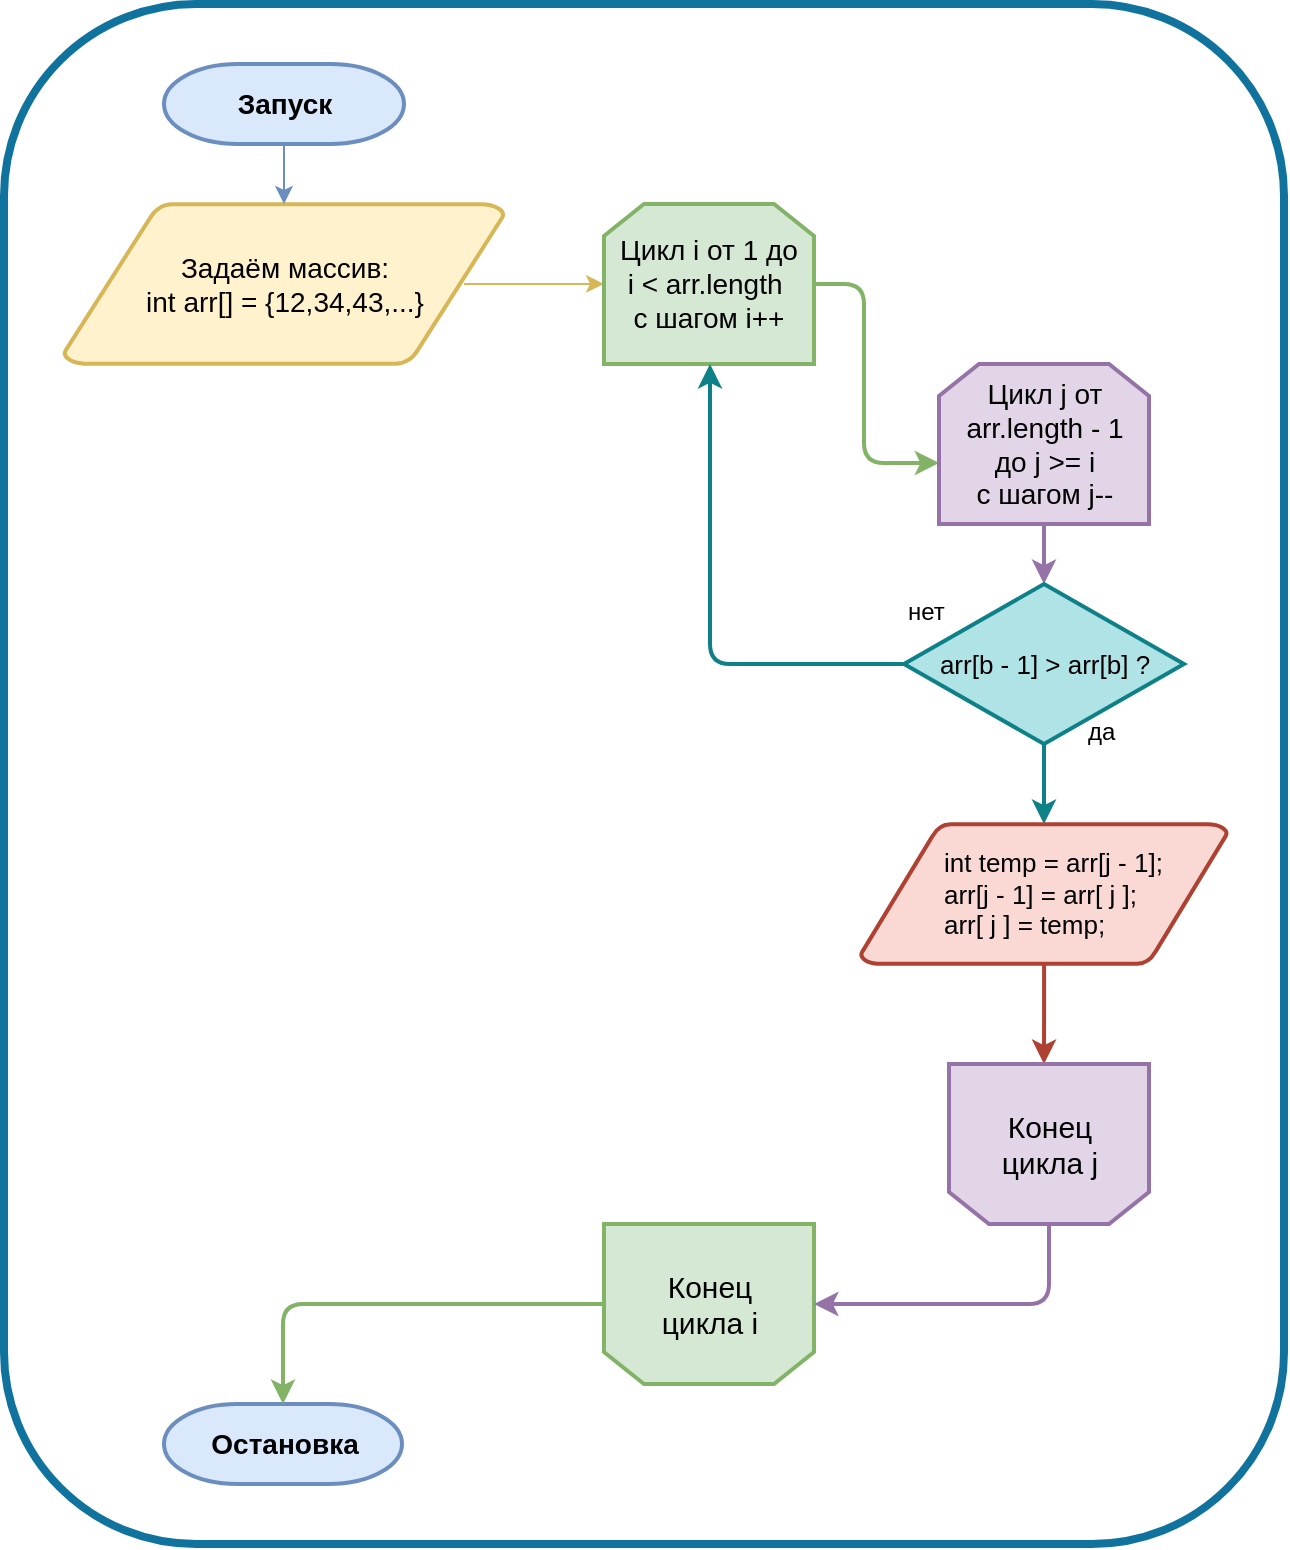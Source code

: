 <mxfile version="15.1.3" type="device"><diagram id="6a731a19-8d31-9384-78a2-239565b7b9f0" name="Page-1"><mxGraphModel dx="1321" dy="867" grid="1" gridSize="10" guides="1" tooltips="1" connect="1" arrows="1" fold="1" page="1" pageScale="1" pageWidth="1169" pageHeight="827" background="none" math="0" shadow="0"><root><mxCell id="0"/><mxCell id="1" parent="0"/><mxCell id="fSxfxy0gCLkWfnJwGrMa-87" value="" style="rounded=1;whiteSpace=wrap;html=1;strokeWidth=4;strokeColor=#10739e;fillColor=none;" vertex="1" parent="1"><mxGeometry x="180" y="30" width="640" height="770" as="geometry"/></mxCell><mxCell id="2" value="&lt;font style=&quot;font-size: 14px&quot;&gt;&lt;b&gt;Запуск&lt;/b&gt;&lt;/font&gt;" style="shape=mxgraph.flowchart.terminator;strokeWidth=2;gradientDirection=north;fontStyle=0;html=1;fillColor=#dae8fc;strokeColor=#6c8ebf;" parent="1" vertex="1"><mxGeometry x="260" y="60" width="120" height="40" as="geometry"/></mxCell><mxCell id="3" value="&lt;font style=&quot;font-size: 14px&quot;&gt;Задаём массив:&lt;br&gt;int arr[] = {12,34,43,...}&lt;/font&gt;" style="shape=mxgraph.flowchart.data;strokeWidth=2;gradientDirection=north;fontStyle=0;html=1;fillColor=#fff2cc;strokeColor=#d6b656;" parent="1" vertex="1"><mxGeometry x="210" y="130" width="220" height="80" as="geometry"/></mxCell><mxCell id="7" style="fontStyle=1;strokeColor=#6c8ebf;strokeWidth=1;html=1;fillColor=#dae8fc;" parent="1" source="2" target="3" edge="1"><mxGeometry relative="1" as="geometry"/></mxCell><mxCell id="27" value="нет" style="text;fontStyle=0;html=1;strokeColor=none;gradientColor=none;fillColor=none;strokeWidth=2;" parent="1" vertex="1"><mxGeometry x="630" y="320" width="40" height="26" as="geometry"/></mxCell><mxCell id="46" value="да" style="text;fontStyle=0;html=1;strokeColor=none;gradientColor=none;fillColor=none;strokeWidth=2;" parent="1" vertex="1"><mxGeometry x="720" y="380" width="40" height="26" as="geometry"/></mxCell><mxCell id="fSxfxy0gCLkWfnJwGrMa-55" value="" style="endArrow=classic;html=1;fillColor=#fff2cc;strokeColor=#d6b656;" edge="1" parent="1"><mxGeometry width="50" height="50" relative="1" as="geometry"><mxPoint x="410" y="169.94" as="sourcePoint"/><mxPoint x="480" y="169.94" as="targetPoint"/></mxGeometry></mxCell><mxCell id="fSxfxy0gCLkWfnJwGrMa-56" value="&lt;font style=&quot;font-size: 14px&quot;&gt;Цикл i от 1 до &lt;br&gt;i &amp;lt; arr.length&amp;nbsp;&lt;br&gt;c шагом i++&lt;br&gt;&lt;/font&gt;" style="shape=loopLimit;whiteSpace=wrap;html=1;strokeWidth=2;strokeColor=#82b366;fillColor=#d5e8d4;" vertex="1" parent="1"><mxGeometry x="480" y="130" width="105" height="80" as="geometry"/></mxCell><mxCell id="fSxfxy0gCLkWfnJwGrMa-57" value="" style="edgeStyle=segmentEdgeStyle;endArrow=classic;html=1;exitX=1;exitY=0.5;exitDx=0;exitDy=0;fillColor=#d5e8d4;strokeColor=#82b366;entryX=0.001;entryY=0.619;entryDx=0;entryDy=0;entryPerimeter=0;strokeWidth=2;" edge="1" parent="1" source="fSxfxy0gCLkWfnJwGrMa-56" target="fSxfxy0gCLkWfnJwGrMa-60"><mxGeometry width="50" height="50" relative="1" as="geometry"><mxPoint x="470" y="270" as="sourcePoint"/><mxPoint x="640" y="260" as="targetPoint"/><Array as="points"><mxPoint x="610" y="170"/><mxPoint x="610" y="259"/></Array></mxGeometry></mxCell><mxCell id="fSxfxy0gCLkWfnJwGrMa-60" value="&lt;font style=&quot;font-size: 14px&quot;&gt;Цикл j от &lt;br&gt;arr.length - 1 &lt;br&gt;до j &amp;gt;= i&lt;br&gt;с шагом j--&lt;br&gt;&lt;/font&gt;" style="shape=loopLimit;whiteSpace=wrap;html=1;strokeWidth=2;strokeColor=#9673a6;fillColor=#e1d5e7;" vertex="1" parent="1"><mxGeometry x="647.5" y="210" width="105" height="80" as="geometry"/></mxCell><mxCell id="fSxfxy0gCLkWfnJwGrMa-61" value="" style="endArrow=classic;html=1;exitX=0.5;exitY=1;exitDx=0;exitDy=0;fillColor=#e1d5e7;strokeColor=#9673a6;entryX=0.5;entryY=0;entryDx=0;entryDy=0;entryPerimeter=0;strokeWidth=2;" edge="1" parent="1" source="fSxfxy0gCLkWfnJwGrMa-60" target="fSxfxy0gCLkWfnJwGrMa-62"><mxGeometry width="50" height="50" relative="1" as="geometry"><mxPoint x="450" y="340" as="sourcePoint"/><mxPoint x="693" y="320" as="targetPoint"/><Array as="points"/></mxGeometry></mxCell><mxCell id="fSxfxy0gCLkWfnJwGrMa-62" value="&lt;font style=&quot;font-size: 13px&quot;&gt;arr[b - 1] &amp;gt; arr[b] ?&lt;/font&gt;" style="shape=mxgraph.flowchart.decision;strokeWidth=2;gradientDirection=north;fontStyle=0;html=1;fillColor=#b0e3e6;strokeColor=#0e8088;" vertex="1" parent="1"><mxGeometry x="630" y="320" width="140" height="80" as="geometry"/></mxCell><mxCell id="fSxfxy0gCLkWfnJwGrMa-64" value="" style="edgeStyle=segmentEdgeStyle;endArrow=classic;html=1;exitX=0;exitY=0.5;exitDx=0;exitDy=0;exitPerimeter=0;entryX=0.5;entryY=1;entryDx=0;entryDy=0;fillColor=#b0e3e6;strokeColor=#0e8088;strokeWidth=2;" edge="1" parent="1" source="fSxfxy0gCLkWfnJwGrMa-62" target="fSxfxy0gCLkWfnJwGrMa-56"><mxGeometry width="50" height="50" relative="1" as="geometry"><mxPoint x="490" y="280" as="sourcePoint"/><mxPoint x="533" y="212" as="targetPoint"/><Array as="points"><mxPoint x="533" y="360"/><mxPoint x="533" y="210"/></Array></mxGeometry></mxCell><mxCell id="fSxfxy0gCLkWfnJwGrMa-65" value="" style="endArrow=classic;html=1;exitX=0.5;exitY=1;exitDx=0;exitDy=0;exitPerimeter=0;fillColor=#b0e3e6;strokeColor=#0e8088;strokeWidth=2;entryX=0.5;entryY=0;entryDx=0;entryDy=0;entryPerimeter=0;" edge="1" parent="1" source="fSxfxy0gCLkWfnJwGrMa-62" target="fSxfxy0gCLkWfnJwGrMa-67"><mxGeometry width="50" height="50" relative="1" as="geometry"><mxPoint x="640" y="320" as="sourcePoint"/><mxPoint x="697" y="440" as="targetPoint"/><Array as="points"/></mxGeometry></mxCell><mxCell id="fSxfxy0gCLkWfnJwGrMa-74" style="edgeStyle=orthogonalEdgeStyle;rounded=0;orthogonalLoop=1;jettySize=auto;html=1;strokeWidth=2;fillColor=#fad9d5;strokeColor=#ae4132;" edge="1" parent="1" source="fSxfxy0gCLkWfnJwGrMa-67"><mxGeometry relative="1" as="geometry"><mxPoint x="699.995" y="560" as="targetPoint"/></mxGeometry></mxCell><mxCell id="fSxfxy0gCLkWfnJwGrMa-67" value="&lt;blockquote style=&quot;margin: 0 0 0 40px ; border: none ; padding: 0px&quot;&gt;&lt;font style=&quot;font-size: 13px&quot;&gt;int temp = arr[j - 1];&lt;br&gt;&lt;/font&gt;&lt;font style=&quot;font-size: 13px&quot;&gt;arr[j - 1] = arr[ j ];&lt;br&gt;&lt;/font&gt;&lt;font style=&quot;font-size: 13px&quot;&gt;arr[ j ] = temp;&lt;/font&gt;&lt;/blockquote&gt;" style="shape=mxgraph.flowchart.data;strokeWidth=2;gradientDirection=north;fontStyle=0;html=1;fillColor=#fad9d5;strokeColor=#ae4132;align=left;" vertex="1" parent="1"><mxGeometry x="608.37" y="440" width="183.25" height="70" as="geometry"/></mxCell><mxCell id="fSxfxy0gCLkWfnJwGrMa-75" value="" style="shape=loopLimit;whiteSpace=wrap;html=1;strokeColor=#9673a6;strokeWidth=2;rotation=-180;fillColor=#e1d5e7;" vertex="1" parent="1"><mxGeometry x="652.5" y="560" width="100" height="80" as="geometry"/></mxCell><mxCell id="fSxfxy0gCLkWfnJwGrMa-76" value="&lt;font style=&quot;font-size: 15px&quot;&gt;Конец &lt;br&gt;цикла j&lt;/font&gt;" style="text;html=1;strokeColor=none;fillColor=none;align=center;verticalAlign=middle;whiteSpace=wrap;rounded=0;" vertex="1" parent="1"><mxGeometry x="652.5" y="560" width="100" height="80" as="geometry"/></mxCell><mxCell id="fSxfxy0gCLkWfnJwGrMa-80" value="" style="shape=loopLimit;whiteSpace=wrap;html=1;strokeColor=#82b366;strokeWidth=2;rotation=-180;fillColor=#d5e8d4;" vertex="1" parent="1"><mxGeometry x="480" y="640" width="105" height="80" as="geometry"/></mxCell><mxCell id="fSxfxy0gCLkWfnJwGrMa-83" value="" style="edgeStyle=segmentEdgeStyle;endArrow=classic;html=1;strokeWidth=2;exitX=0.5;exitY=1;exitDx=0;exitDy=0;entryX=0;entryY=0.5;entryDx=0;entryDy=0;fillColor=#e1d5e7;strokeColor=#9673a6;" edge="1" parent="1" source="fSxfxy0gCLkWfnJwGrMa-76" target="fSxfxy0gCLkWfnJwGrMa-80"><mxGeometry width="50" height="50" relative="1" as="geometry"><mxPoint x="600" y="540" as="sourcePoint"/><mxPoint x="650" y="490" as="targetPoint"/><Array as="points"><mxPoint x="703" y="680"/></Array></mxGeometry></mxCell><mxCell id="fSxfxy0gCLkWfnJwGrMa-84" value="&lt;font style=&quot;font-size: 15px&quot;&gt;Конец &lt;br&gt;цикла i&lt;/font&gt;" style="text;html=1;strokeColor=none;fillColor=none;align=center;verticalAlign=middle;whiteSpace=wrap;rounded=0;" vertex="1" parent="1"><mxGeometry x="482.5" y="640" width="100" height="80" as="geometry"/></mxCell><mxCell id="fSxfxy0gCLkWfnJwGrMa-85" value="&lt;span style=&quot;font-size: 14px&quot;&gt;&lt;b&gt;Остановка&lt;/b&gt;&lt;/span&gt;" style="shape=mxgraph.flowchart.terminator;strokeWidth=2;gradientDirection=north;fontStyle=0;html=1;fillColor=#dae8fc;strokeColor=#6c8ebf;" vertex="1" parent="1"><mxGeometry x="260" y="730" width="119" height="40" as="geometry"/></mxCell><mxCell id="fSxfxy0gCLkWfnJwGrMa-86" value="" style="edgeStyle=segmentEdgeStyle;endArrow=classic;html=1;strokeWidth=2;exitX=1;exitY=0.5;exitDx=0;exitDy=0;entryX=0.5;entryY=0;entryDx=0;entryDy=0;entryPerimeter=0;fillColor=#d5e8d4;strokeColor=#82b366;" edge="1" parent="1" source="fSxfxy0gCLkWfnJwGrMa-80" target="fSxfxy0gCLkWfnJwGrMa-85"><mxGeometry width="50" height="50" relative="1" as="geometry"><mxPoint x="349.5" y="650" as="sourcePoint"/><mxPoint x="399.5" y="600" as="targetPoint"/></mxGeometry></mxCell></root></mxGraphModel></diagram></mxfile>